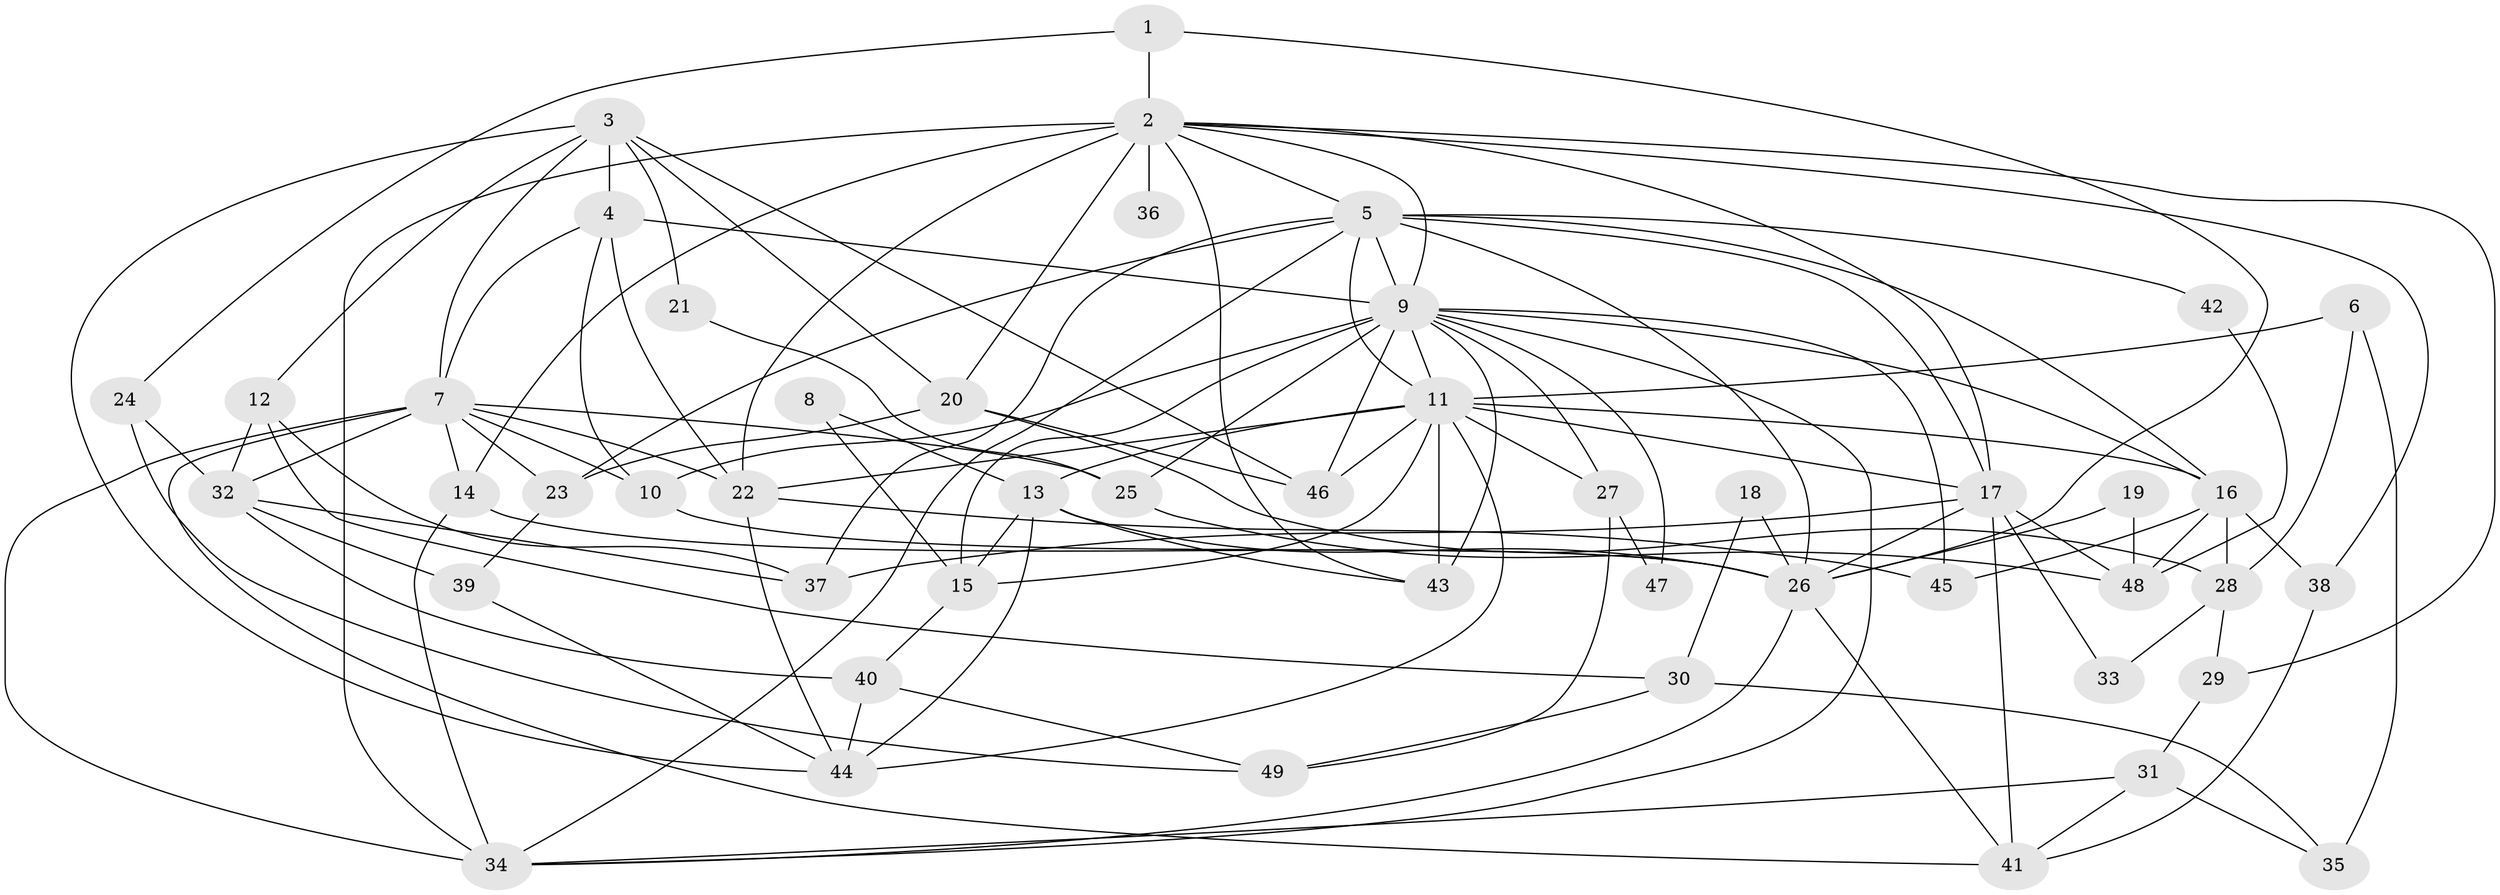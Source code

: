 // original degree distribution, {3: 0.23711340206185566, 2: 0.15463917525773196, 4: 0.27835051546391754, 6: 0.07216494845360824, 5: 0.20618556701030927, 8: 0.041237113402061855, 7: 0.010309278350515464}
// Generated by graph-tools (version 1.1) at 2025/36/03/09/25 02:36:05]
// undirected, 49 vertices, 121 edges
graph export_dot {
graph [start="1"]
  node [color=gray90,style=filled];
  1;
  2;
  3;
  4;
  5;
  6;
  7;
  8;
  9;
  10;
  11;
  12;
  13;
  14;
  15;
  16;
  17;
  18;
  19;
  20;
  21;
  22;
  23;
  24;
  25;
  26;
  27;
  28;
  29;
  30;
  31;
  32;
  33;
  34;
  35;
  36;
  37;
  38;
  39;
  40;
  41;
  42;
  43;
  44;
  45;
  46;
  47;
  48;
  49;
  1 -- 2 [weight=1.0];
  1 -- 24 [weight=1.0];
  1 -- 26 [weight=1.0];
  2 -- 5 [weight=1.0];
  2 -- 9 [weight=1.0];
  2 -- 14 [weight=1.0];
  2 -- 17 [weight=1.0];
  2 -- 20 [weight=1.0];
  2 -- 22 [weight=1.0];
  2 -- 29 [weight=1.0];
  2 -- 34 [weight=2.0];
  2 -- 36 [weight=2.0];
  2 -- 38 [weight=1.0];
  2 -- 43 [weight=1.0];
  3 -- 4 [weight=1.0];
  3 -- 7 [weight=1.0];
  3 -- 12 [weight=1.0];
  3 -- 20 [weight=1.0];
  3 -- 21 [weight=1.0];
  3 -- 44 [weight=1.0];
  3 -- 46 [weight=1.0];
  4 -- 7 [weight=2.0];
  4 -- 9 [weight=3.0];
  4 -- 10 [weight=1.0];
  4 -- 22 [weight=1.0];
  5 -- 9 [weight=3.0];
  5 -- 11 [weight=1.0];
  5 -- 16 [weight=1.0];
  5 -- 17 [weight=1.0];
  5 -- 23 [weight=1.0];
  5 -- 26 [weight=1.0];
  5 -- 34 [weight=1.0];
  5 -- 37 [weight=1.0];
  5 -- 42 [weight=1.0];
  6 -- 11 [weight=1.0];
  6 -- 28 [weight=1.0];
  6 -- 35 [weight=1.0];
  7 -- 10 [weight=1.0];
  7 -- 14 [weight=1.0];
  7 -- 22 [weight=1.0];
  7 -- 23 [weight=1.0];
  7 -- 25 [weight=1.0];
  7 -- 32 [weight=1.0];
  7 -- 34 [weight=1.0];
  7 -- 41 [weight=1.0];
  8 -- 13 [weight=2.0];
  8 -- 15 [weight=1.0];
  9 -- 10 [weight=1.0];
  9 -- 11 [weight=1.0];
  9 -- 15 [weight=1.0];
  9 -- 16 [weight=1.0];
  9 -- 25 [weight=1.0];
  9 -- 27 [weight=1.0];
  9 -- 34 [weight=1.0];
  9 -- 43 [weight=1.0];
  9 -- 45 [weight=1.0];
  9 -- 46 [weight=1.0];
  9 -- 47 [weight=1.0];
  10 -- 26 [weight=3.0];
  11 -- 13 [weight=1.0];
  11 -- 15 [weight=1.0];
  11 -- 16 [weight=1.0];
  11 -- 17 [weight=1.0];
  11 -- 22 [weight=1.0];
  11 -- 27 [weight=1.0];
  11 -- 43 [weight=2.0];
  11 -- 44 [weight=1.0];
  11 -- 46 [weight=1.0];
  12 -- 30 [weight=1.0];
  12 -- 32 [weight=1.0];
  12 -- 37 [weight=1.0];
  13 -- 15 [weight=1.0];
  13 -- 26 [weight=1.0];
  13 -- 43 [weight=1.0];
  13 -- 44 [weight=1.0];
  14 -- 26 [weight=1.0];
  14 -- 34 [weight=2.0];
  15 -- 40 [weight=1.0];
  16 -- 28 [weight=1.0];
  16 -- 38 [weight=1.0];
  16 -- 45 [weight=1.0];
  16 -- 48 [weight=1.0];
  17 -- 26 [weight=2.0];
  17 -- 33 [weight=1.0];
  17 -- 37 [weight=1.0];
  17 -- 41 [weight=1.0];
  17 -- 48 [weight=1.0];
  18 -- 26 [weight=1.0];
  18 -- 30 [weight=1.0];
  19 -- 26 [weight=1.0];
  19 -- 48 [weight=1.0];
  20 -- 23 [weight=1.0];
  20 -- 28 [weight=1.0];
  20 -- 46 [weight=1.0];
  21 -- 25 [weight=1.0];
  22 -- 44 [weight=1.0];
  22 -- 45 [weight=1.0];
  23 -- 39 [weight=1.0];
  24 -- 32 [weight=1.0];
  24 -- 49 [weight=1.0];
  25 -- 48 [weight=1.0];
  26 -- 34 [weight=2.0];
  26 -- 41 [weight=1.0];
  27 -- 47 [weight=1.0];
  27 -- 49 [weight=1.0];
  28 -- 29 [weight=1.0];
  28 -- 33 [weight=1.0];
  29 -- 31 [weight=1.0];
  30 -- 35 [weight=1.0];
  30 -- 49 [weight=1.0];
  31 -- 34 [weight=1.0];
  31 -- 35 [weight=1.0];
  31 -- 41 [weight=1.0];
  32 -- 37 [weight=1.0];
  32 -- 39 [weight=1.0];
  32 -- 40 [weight=1.0];
  38 -- 41 [weight=1.0];
  39 -- 44 [weight=1.0];
  40 -- 44 [weight=1.0];
  40 -- 49 [weight=1.0];
  42 -- 48 [weight=1.0];
}
